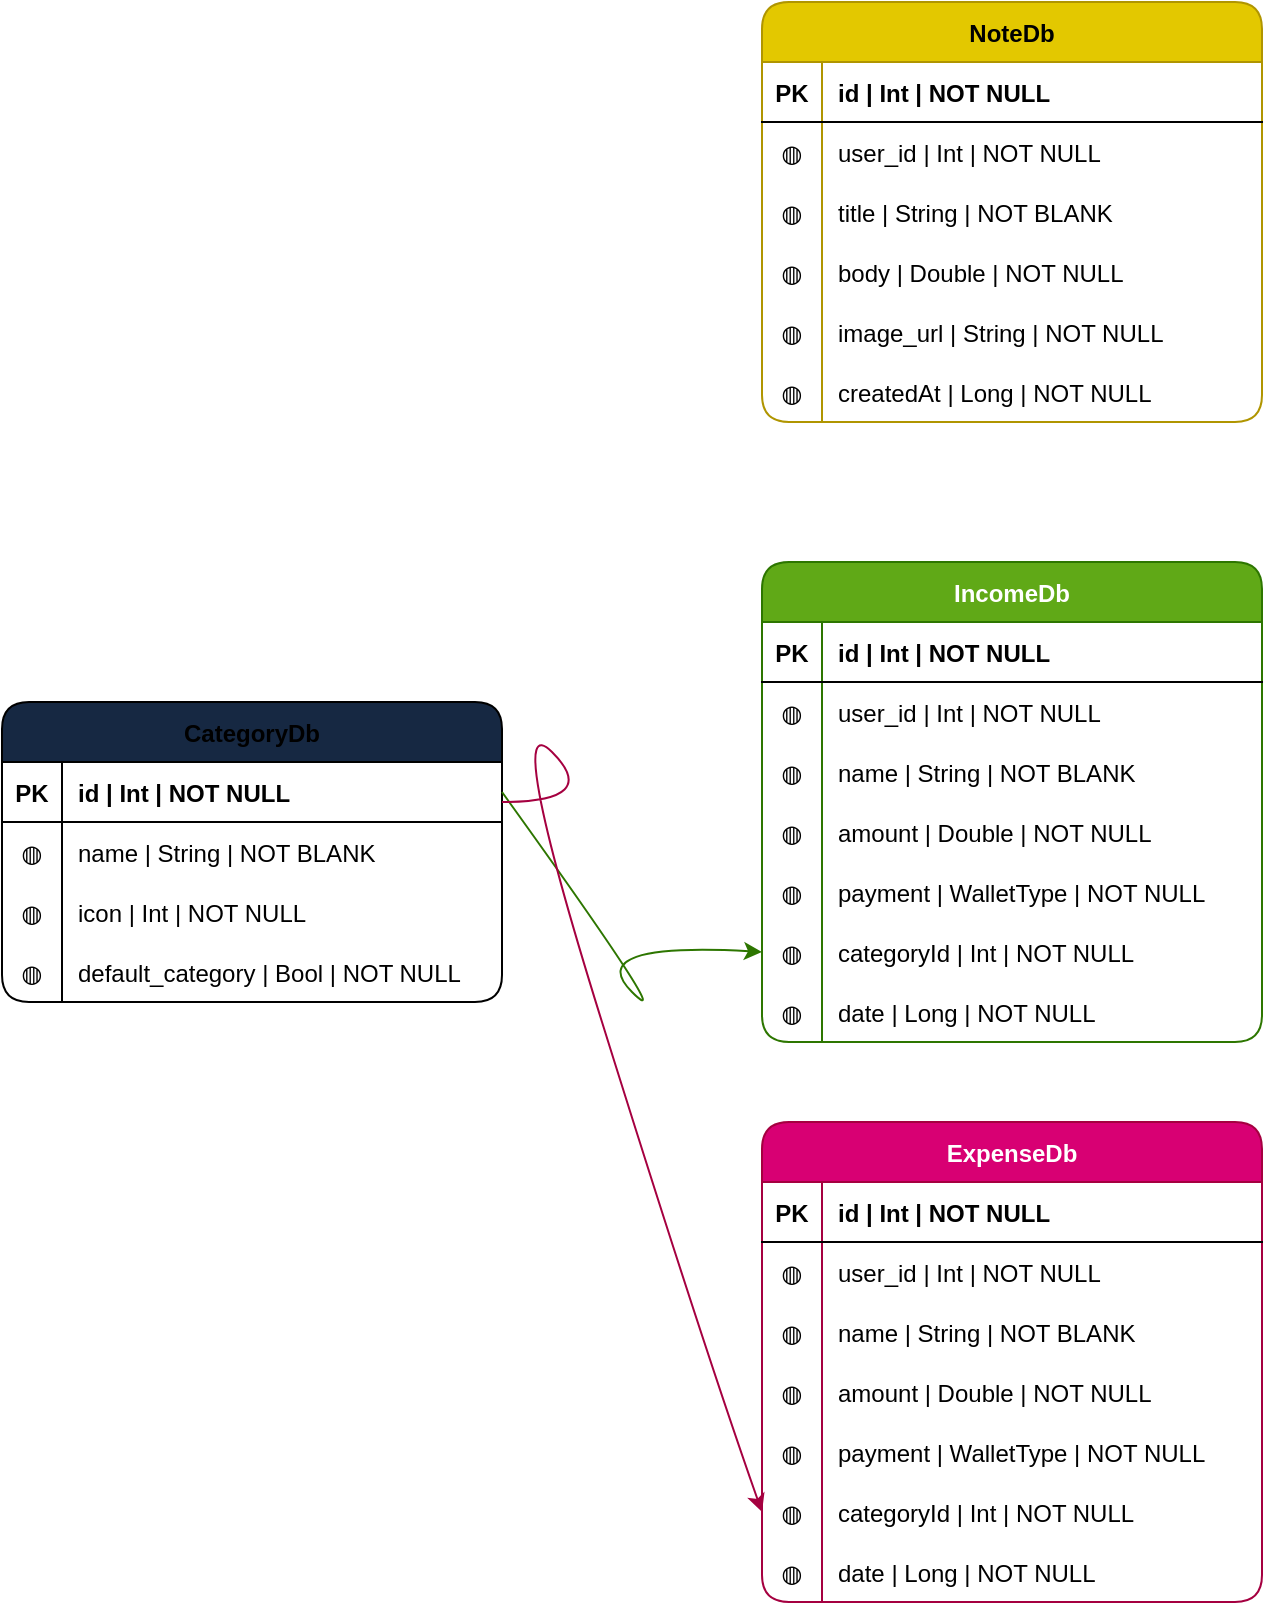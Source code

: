 <mxfile version="21.5.0" type="github">
  <diagram id="R2lEEEUBdFMjLlhIrx00" name="Page-1">
    <mxGraphModel dx="673" dy="1713" grid="1" gridSize="10" guides="1" tooltips="1" connect="1" arrows="1" fold="1" page="1" pageScale="1" pageWidth="850" pageHeight="1100" math="0" shadow="0" extFonts="Permanent Marker^https://fonts.googleapis.com/css?family=Permanent+Marker">
      <root>
        <mxCell id="0" />
        <mxCell id="1" parent="0" />
        <mxCell id="C-vyLk0tnHw3VtMMgP7b-13" value="ExpenseDb" style="shape=table;startSize=30;container=1;collapsible=1;childLayout=tableLayout;fixedRows=1;rowLines=0;fontStyle=1;align=center;resizeLast=1;rounded=1;fillColor=#d80073;fontColor=#ffffff;strokeColor=#A50040;" parent="1" vertex="1">
          <mxGeometry x="390" y="510" width="250" height="240" as="geometry" />
        </mxCell>
        <mxCell id="C-vyLk0tnHw3VtMMgP7b-14" value="" style="shape=partialRectangle;collapsible=0;dropTarget=0;pointerEvents=0;fillColor=none;points=[[0,0.5],[1,0.5]];portConstraint=eastwest;top=0;left=0;right=0;bottom=1;" parent="C-vyLk0tnHw3VtMMgP7b-13" vertex="1">
          <mxGeometry y="30" width="250" height="30" as="geometry" />
        </mxCell>
        <mxCell id="C-vyLk0tnHw3VtMMgP7b-15" value="PK" style="shape=partialRectangle;overflow=hidden;connectable=0;fillColor=none;top=0;left=0;bottom=0;right=0;fontStyle=1;" parent="C-vyLk0tnHw3VtMMgP7b-14" vertex="1">
          <mxGeometry width="30" height="30" as="geometry">
            <mxRectangle width="30" height="30" as="alternateBounds" />
          </mxGeometry>
        </mxCell>
        <mxCell id="C-vyLk0tnHw3VtMMgP7b-16" value="id | Int | NOT NULL" style="shape=partialRectangle;overflow=hidden;connectable=0;fillColor=none;top=0;left=0;bottom=0;right=0;align=left;spacingLeft=6;fontStyle=1;" parent="C-vyLk0tnHw3VtMMgP7b-14" vertex="1">
          <mxGeometry x="30" width="220" height="30" as="geometry">
            <mxRectangle width="220" height="30" as="alternateBounds" />
          </mxGeometry>
        </mxCell>
        <mxCell id="q5ChNw12CWDVSa6m7jJf-29" style="shape=partialRectangle;collapsible=0;dropTarget=0;pointerEvents=0;fillColor=none;points=[[0,0.5],[1,0.5]];portConstraint=eastwest;top=0;left=0;right=0;bottom=0;" parent="C-vyLk0tnHw3VtMMgP7b-13" vertex="1">
          <mxGeometry y="60" width="250" height="30" as="geometry" />
        </mxCell>
        <mxCell id="q5ChNw12CWDVSa6m7jJf-30" value="◍" style="shape=partialRectangle;overflow=hidden;connectable=0;fillColor=none;top=0;left=0;bottom=0;right=0;" parent="q5ChNw12CWDVSa6m7jJf-29" vertex="1">
          <mxGeometry width="30" height="30" as="geometry">
            <mxRectangle width="30" height="30" as="alternateBounds" />
          </mxGeometry>
        </mxCell>
        <mxCell id="q5ChNw12CWDVSa6m7jJf-31" value="user_id | Int | NOT NULL" style="shape=partialRectangle;overflow=hidden;connectable=0;fillColor=none;top=0;left=0;bottom=0;right=0;align=left;spacingLeft=6;" parent="q5ChNw12CWDVSa6m7jJf-29" vertex="1">
          <mxGeometry x="30" width="220" height="30" as="geometry">
            <mxRectangle width="220" height="30" as="alternateBounds" />
          </mxGeometry>
        </mxCell>
        <mxCell id="q5ChNw12CWDVSa6m7jJf-32" style="shape=partialRectangle;collapsible=0;dropTarget=0;pointerEvents=0;fillColor=none;points=[[0,0.5],[1,0.5]];portConstraint=eastwest;top=0;left=0;right=0;bottom=0;" parent="C-vyLk0tnHw3VtMMgP7b-13" vertex="1">
          <mxGeometry y="90" width="250" height="30" as="geometry" />
        </mxCell>
        <mxCell id="q5ChNw12CWDVSa6m7jJf-33" value="◍" style="shape=partialRectangle;overflow=hidden;connectable=0;fillColor=none;top=0;left=0;bottom=0;right=0;" parent="q5ChNw12CWDVSa6m7jJf-32" vertex="1">
          <mxGeometry width="30" height="30" as="geometry">
            <mxRectangle width="30" height="30" as="alternateBounds" />
          </mxGeometry>
        </mxCell>
        <mxCell id="q5ChNw12CWDVSa6m7jJf-34" value="name | String | NOT BLANK" style="shape=partialRectangle;overflow=hidden;connectable=0;fillColor=none;top=0;left=0;bottom=0;right=0;align=left;spacingLeft=6;" parent="q5ChNw12CWDVSa6m7jJf-32" vertex="1">
          <mxGeometry x="30" width="220" height="30" as="geometry">
            <mxRectangle width="220" height="30" as="alternateBounds" />
          </mxGeometry>
        </mxCell>
        <mxCell id="q5ChNw12CWDVSa6m7jJf-35" style="shape=partialRectangle;collapsible=0;dropTarget=0;pointerEvents=0;fillColor=none;points=[[0,0.5],[1,0.5]];portConstraint=eastwest;top=0;left=0;right=0;bottom=0;" parent="C-vyLk0tnHw3VtMMgP7b-13" vertex="1">
          <mxGeometry y="120" width="250" height="30" as="geometry" />
        </mxCell>
        <mxCell id="q5ChNw12CWDVSa6m7jJf-36" value="◍" style="shape=partialRectangle;overflow=hidden;connectable=0;fillColor=none;top=0;left=0;bottom=0;right=0;" parent="q5ChNw12CWDVSa6m7jJf-35" vertex="1">
          <mxGeometry width="30" height="30" as="geometry">
            <mxRectangle width="30" height="30" as="alternateBounds" />
          </mxGeometry>
        </mxCell>
        <mxCell id="q5ChNw12CWDVSa6m7jJf-37" value="amount | Double | NOT NULL" style="shape=partialRectangle;overflow=hidden;connectable=0;fillColor=none;top=0;left=0;bottom=0;right=0;align=left;spacingLeft=6;" parent="q5ChNw12CWDVSa6m7jJf-35" vertex="1">
          <mxGeometry x="30" width="220" height="30" as="geometry">
            <mxRectangle width="220" height="30" as="alternateBounds" />
          </mxGeometry>
        </mxCell>
        <mxCell id="q5ChNw12CWDVSa6m7jJf-38" style="shape=partialRectangle;collapsible=0;dropTarget=0;pointerEvents=0;fillColor=none;points=[[0,0.5],[1,0.5]];portConstraint=eastwest;top=0;left=0;right=0;bottom=0;" parent="C-vyLk0tnHw3VtMMgP7b-13" vertex="1">
          <mxGeometry y="150" width="250" height="30" as="geometry" />
        </mxCell>
        <mxCell id="q5ChNw12CWDVSa6m7jJf-39" value="◍" style="shape=partialRectangle;overflow=hidden;connectable=0;fillColor=none;top=0;left=0;bottom=0;right=0;" parent="q5ChNw12CWDVSa6m7jJf-38" vertex="1">
          <mxGeometry width="30" height="30" as="geometry">
            <mxRectangle width="30" height="30" as="alternateBounds" />
          </mxGeometry>
        </mxCell>
        <mxCell id="q5ChNw12CWDVSa6m7jJf-40" value="payment | WalletType | NOT NULL" style="shape=partialRectangle;overflow=hidden;connectable=0;fillColor=none;top=0;left=0;bottom=0;right=0;align=left;spacingLeft=6;" parent="q5ChNw12CWDVSa6m7jJf-38" vertex="1">
          <mxGeometry x="30" width="220" height="30" as="geometry">
            <mxRectangle width="220" height="30" as="alternateBounds" />
          </mxGeometry>
        </mxCell>
        <mxCell id="q5ChNw12CWDVSa6m7jJf-41" style="shape=partialRectangle;collapsible=0;dropTarget=0;pointerEvents=0;fillColor=none;points=[[0,0.5],[1,0.5]];portConstraint=eastwest;top=0;left=0;right=0;bottom=0;" parent="C-vyLk0tnHw3VtMMgP7b-13" vertex="1">
          <mxGeometry y="180" width="250" height="30" as="geometry" />
        </mxCell>
        <mxCell id="q5ChNw12CWDVSa6m7jJf-42" value="◍" style="shape=partialRectangle;overflow=hidden;connectable=0;fillColor=none;top=0;left=0;bottom=0;right=0;" parent="q5ChNw12CWDVSa6m7jJf-41" vertex="1">
          <mxGeometry width="30" height="30" as="geometry">
            <mxRectangle width="30" height="30" as="alternateBounds" />
          </mxGeometry>
        </mxCell>
        <mxCell id="q5ChNw12CWDVSa6m7jJf-43" value="categoryId | Int | NOT NULL" style="shape=partialRectangle;overflow=hidden;connectable=0;fillColor=none;top=0;left=0;bottom=0;right=0;align=left;spacingLeft=6;" parent="q5ChNw12CWDVSa6m7jJf-41" vertex="1">
          <mxGeometry x="30" width="220" height="30" as="geometry">
            <mxRectangle width="220" height="30" as="alternateBounds" />
          </mxGeometry>
        </mxCell>
        <mxCell id="C-vyLk0tnHw3VtMMgP7b-20" value="" style="shape=partialRectangle;collapsible=0;dropTarget=0;pointerEvents=0;fillColor=none;points=[[0,0.5],[1,0.5]];portConstraint=eastwest;top=0;left=0;right=0;bottom=0;" parent="C-vyLk0tnHw3VtMMgP7b-13" vertex="1">
          <mxGeometry y="210" width="250" height="30" as="geometry" />
        </mxCell>
        <mxCell id="C-vyLk0tnHw3VtMMgP7b-21" value="◍" style="shape=partialRectangle;overflow=hidden;connectable=0;fillColor=none;top=0;left=0;bottom=0;right=0;" parent="C-vyLk0tnHw3VtMMgP7b-20" vertex="1">
          <mxGeometry width="30" height="30" as="geometry">
            <mxRectangle width="30" height="30" as="alternateBounds" />
          </mxGeometry>
        </mxCell>
        <mxCell id="C-vyLk0tnHw3VtMMgP7b-22" value="date | Long | NOT NULL" style="shape=partialRectangle;overflow=hidden;connectable=0;fillColor=none;top=0;left=0;bottom=0;right=0;align=left;spacingLeft=6;" parent="C-vyLk0tnHw3VtMMgP7b-20" vertex="1">
          <mxGeometry x="30" width="220" height="30" as="geometry">
            <mxRectangle width="220" height="30" as="alternateBounds" />
          </mxGeometry>
        </mxCell>
        <mxCell id="C-vyLk0tnHw3VtMMgP7b-23" value="CategoryDb" style="shape=table;startSize=30;container=1;collapsible=1;childLayout=tableLayout;fixedRows=1;rowLines=0;fontStyle=1;align=center;resizeLast=1;strokeColor=default;strokeWidth=1;perimeterSpacing=0;swimlaneLine=1;rounded=1;shadow=0;absoluteArcSize=0;gradientColor=none;fillColor=#162842;fillStyle=solid;" parent="1" vertex="1">
          <mxGeometry x="10" y="300" width="250" height="150" as="geometry" />
        </mxCell>
        <mxCell id="C-vyLk0tnHw3VtMMgP7b-24" value="" style="shape=partialRectangle;collapsible=0;dropTarget=0;pointerEvents=0;fillColor=none;points=[[0,0.5],[1,0.5]];portConstraint=eastwest;top=0;left=0;right=0;bottom=1;" parent="C-vyLk0tnHw3VtMMgP7b-23" vertex="1">
          <mxGeometry y="30" width="250" height="30" as="geometry" />
        </mxCell>
        <mxCell id="C-vyLk0tnHw3VtMMgP7b-25" value="PK" style="shape=partialRectangle;overflow=hidden;connectable=0;fillColor=none;top=0;left=0;bottom=0;right=0;fontStyle=1;" parent="C-vyLk0tnHw3VtMMgP7b-24" vertex="1">
          <mxGeometry width="30" height="30" as="geometry">
            <mxRectangle width="30" height="30" as="alternateBounds" />
          </mxGeometry>
        </mxCell>
        <mxCell id="C-vyLk0tnHw3VtMMgP7b-26" value="id | Int | NOT NULL " style="shape=partialRectangle;overflow=hidden;connectable=0;fillColor=none;top=0;left=0;bottom=0;right=0;align=left;spacingLeft=6;fontStyle=1;" parent="C-vyLk0tnHw3VtMMgP7b-24" vertex="1">
          <mxGeometry x="30" width="220" height="30" as="geometry">
            <mxRectangle width="220" height="30" as="alternateBounds" />
          </mxGeometry>
        </mxCell>
        <mxCell id="q5ChNw12CWDVSa6m7jJf-67" style="shape=partialRectangle;collapsible=0;dropTarget=0;pointerEvents=0;fillColor=none;points=[[0,0.5],[1,0.5]];portConstraint=eastwest;top=0;left=0;right=0;bottom=0;" parent="C-vyLk0tnHw3VtMMgP7b-23" vertex="1">
          <mxGeometry y="60" width="250" height="30" as="geometry" />
        </mxCell>
        <mxCell id="q5ChNw12CWDVSa6m7jJf-68" value="◍" style="shape=partialRectangle;overflow=hidden;connectable=0;fillColor=none;top=0;left=0;bottom=0;right=0;" parent="q5ChNw12CWDVSa6m7jJf-67" vertex="1">
          <mxGeometry width="30" height="30" as="geometry">
            <mxRectangle width="30" height="30" as="alternateBounds" />
          </mxGeometry>
        </mxCell>
        <mxCell id="q5ChNw12CWDVSa6m7jJf-69" value="name | String | NOT BLANK" style="shape=partialRectangle;overflow=hidden;connectable=0;fillColor=none;top=0;left=0;bottom=0;right=0;align=left;spacingLeft=6;" parent="q5ChNw12CWDVSa6m7jJf-67" vertex="1">
          <mxGeometry x="30" width="220" height="30" as="geometry">
            <mxRectangle width="220" height="30" as="alternateBounds" />
          </mxGeometry>
        </mxCell>
        <mxCell id="q5ChNw12CWDVSa6m7jJf-70" style="shape=partialRectangle;collapsible=0;dropTarget=0;pointerEvents=0;fillColor=none;points=[[0,0.5],[1,0.5]];portConstraint=eastwest;top=0;left=0;right=0;bottom=0;" parent="C-vyLk0tnHw3VtMMgP7b-23" vertex="1">
          <mxGeometry y="90" width="250" height="30" as="geometry" />
        </mxCell>
        <mxCell id="q5ChNw12CWDVSa6m7jJf-71" value="◍" style="shape=partialRectangle;overflow=hidden;connectable=0;fillColor=none;top=0;left=0;bottom=0;right=0;" parent="q5ChNw12CWDVSa6m7jJf-70" vertex="1">
          <mxGeometry width="30" height="30" as="geometry">
            <mxRectangle width="30" height="30" as="alternateBounds" />
          </mxGeometry>
        </mxCell>
        <mxCell id="q5ChNw12CWDVSa6m7jJf-72" value="icon | Int | NOT NULL" style="shape=partialRectangle;overflow=hidden;connectable=0;fillColor=none;top=0;left=0;bottom=0;right=0;align=left;spacingLeft=6;" parent="q5ChNw12CWDVSa6m7jJf-70" vertex="1">
          <mxGeometry x="30" width="220" height="30" as="geometry">
            <mxRectangle width="220" height="30" as="alternateBounds" />
          </mxGeometry>
        </mxCell>
        <mxCell id="C-vyLk0tnHw3VtMMgP7b-27" value="" style="shape=partialRectangle;collapsible=0;dropTarget=0;pointerEvents=0;fillColor=none;points=[[0,0.5],[1,0.5]];portConstraint=eastwest;top=0;left=0;right=0;bottom=0;" parent="C-vyLk0tnHw3VtMMgP7b-23" vertex="1">
          <mxGeometry y="120" width="250" height="30" as="geometry" />
        </mxCell>
        <mxCell id="C-vyLk0tnHw3VtMMgP7b-28" value="◍" style="shape=partialRectangle;overflow=hidden;connectable=0;fillColor=none;top=0;left=0;bottom=0;right=0;" parent="C-vyLk0tnHw3VtMMgP7b-27" vertex="1">
          <mxGeometry width="30" height="30" as="geometry">
            <mxRectangle width="30" height="30" as="alternateBounds" />
          </mxGeometry>
        </mxCell>
        <mxCell id="C-vyLk0tnHw3VtMMgP7b-29" value="default_category | Bool | NOT NULL" style="shape=partialRectangle;overflow=hidden;connectable=0;fillColor=none;top=0;left=0;bottom=0;right=0;align=left;spacingLeft=6;" parent="C-vyLk0tnHw3VtMMgP7b-27" vertex="1">
          <mxGeometry x="30" width="220" height="30" as="geometry">
            <mxRectangle width="220" height="30" as="alternateBounds" />
          </mxGeometry>
        </mxCell>
        <mxCell id="q5ChNw12CWDVSa6m7jJf-44" value="IncomeDb" style="shape=table;startSize=30;container=1;collapsible=1;childLayout=tableLayout;fixedRows=1;rowLines=0;fontStyle=1;align=center;resizeLast=1;rounded=1;fillColor=#60a917;fontColor=#ffffff;strokeColor=#2D7600;" parent="1" vertex="1">
          <mxGeometry x="390" y="230" width="250" height="240" as="geometry" />
        </mxCell>
        <mxCell id="q5ChNw12CWDVSa6m7jJf-45" value="" style="shape=partialRectangle;collapsible=0;dropTarget=0;pointerEvents=0;fillColor=none;points=[[0,0.5],[1,0.5]];portConstraint=eastwest;top=0;left=0;right=0;bottom=1;" parent="q5ChNw12CWDVSa6m7jJf-44" vertex="1">
          <mxGeometry y="30" width="250" height="30" as="geometry" />
        </mxCell>
        <mxCell id="q5ChNw12CWDVSa6m7jJf-46" value="PK" style="shape=partialRectangle;overflow=hidden;connectable=0;fillColor=none;top=0;left=0;bottom=0;right=0;fontStyle=1;" parent="q5ChNw12CWDVSa6m7jJf-45" vertex="1">
          <mxGeometry width="30" height="30" as="geometry">
            <mxRectangle width="30" height="30" as="alternateBounds" />
          </mxGeometry>
        </mxCell>
        <mxCell id="q5ChNw12CWDVSa6m7jJf-47" value="id | Int | NOT NULL" style="shape=partialRectangle;overflow=hidden;connectable=0;fillColor=none;top=0;left=0;bottom=0;right=0;align=left;spacingLeft=6;fontStyle=1;" parent="q5ChNw12CWDVSa6m7jJf-45" vertex="1">
          <mxGeometry x="30" width="220" height="30" as="geometry">
            <mxRectangle width="220" height="30" as="alternateBounds" />
          </mxGeometry>
        </mxCell>
        <mxCell id="q5ChNw12CWDVSa6m7jJf-48" style="shape=partialRectangle;collapsible=0;dropTarget=0;pointerEvents=0;fillColor=none;points=[[0,0.5],[1,0.5]];portConstraint=eastwest;top=0;left=0;right=0;bottom=0;" parent="q5ChNw12CWDVSa6m7jJf-44" vertex="1">
          <mxGeometry y="60" width="250" height="30" as="geometry" />
        </mxCell>
        <mxCell id="q5ChNw12CWDVSa6m7jJf-49" value="◍" style="shape=partialRectangle;overflow=hidden;connectable=0;fillColor=none;top=0;left=0;bottom=0;right=0;" parent="q5ChNw12CWDVSa6m7jJf-48" vertex="1">
          <mxGeometry width="30" height="30" as="geometry">
            <mxRectangle width="30" height="30" as="alternateBounds" />
          </mxGeometry>
        </mxCell>
        <mxCell id="q5ChNw12CWDVSa6m7jJf-50" value="user_id | Int | NOT NULL" style="shape=partialRectangle;overflow=hidden;connectable=0;fillColor=none;top=0;left=0;bottom=0;right=0;align=left;spacingLeft=6;" parent="q5ChNw12CWDVSa6m7jJf-48" vertex="1">
          <mxGeometry x="30" width="220" height="30" as="geometry">
            <mxRectangle width="220" height="30" as="alternateBounds" />
          </mxGeometry>
        </mxCell>
        <mxCell id="q5ChNw12CWDVSa6m7jJf-51" style="shape=partialRectangle;collapsible=0;dropTarget=0;pointerEvents=0;fillColor=none;points=[[0,0.5],[1,0.5]];portConstraint=eastwest;top=0;left=0;right=0;bottom=0;" parent="q5ChNw12CWDVSa6m7jJf-44" vertex="1">
          <mxGeometry y="90" width="250" height="30" as="geometry" />
        </mxCell>
        <mxCell id="q5ChNw12CWDVSa6m7jJf-52" value="◍" style="shape=partialRectangle;overflow=hidden;connectable=0;fillColor=none;top=0;left=0;bottom=0;right=0;" parent="q5ChNw12CWDVSa6m7jJf-51" vertex="1">
          <mxGeometry width="30" height="30" as="geometry">
            <mxRectangle width="30" height="30" as="alternateBounds" />
          </mxGeometry>
        </mxCell>
        <mxCell id="q5ChNw12CWDVSa6m7jJf-53" value="name | String | NOT BLANK" style="shape=partialRectangle;overflow=hidden;connectable=0;fillColor=none;top=0;left=0;bottom=0;right=0;align=left;spacingLeft=6;" parent="q5ChNw12CWDVSa6m7jJf-51" vertex="1">
          <mxGeometry x="30" width="220" height="30" as="geometry">
            <mxRectangle width="220" height="30" as="alternateBounds" />
          </mxGeometry>
        </mxCell>
        <mxCell id="q5ChNw12CWDVSa6m7jJf-54" style="shape=partialRectangle;collapsible=0;dropTarget=0;pointerEvents=0;fillColor=none;points=[[0,0.5],[1,0.5]];portConstraint=eastwest;top=0;left=0;right=0;bottom=0;" parent="q5ChNw12CWDVSa6m7jJf-44" vertex="1">
          <mxGeometry y="120" width="250" height="30" as="geometry" />
        </mxCell>
        <mxCell id="q5ChNw12CWDVSa6m7jJf-55" value="◍" style="shape=partialRectangle;overflow=hidden;connectable=0;fillColor=none;top=0;left=0;bottom=0;right=0;" parent="q5ChNw12CWDVSa6m7jJf-54" vertex="1">
          <mxGeometry width="30" height="30" as="geometry">
            <mxRectangle width="30" height="30" as="alternateBounds" />
          </mxGeometry>
        </mxCell>
        <mxCell id="q5ChNw12CWDVSa6m7jJf-56" value="amount | Double | NOT NULL" style="shape=partialRectangle;overflow=hidden;connectable=0;fillColor=none;top=0;left=0;bottom=0;right=0;align=left;spacingLeft=6;" parent="q5ChNw12CWDVSa6m7jJf-54" vertex="1">
          <mxGeometry x="30" width="220" height="30" as="geometry">
            <mxRectangle width="220" height="30" as="alternateBounds" />
          </mxGeometry>
        </mxCell>
        <mxCell id="q5ChNw12CWDVSa6m7jJf-57" style="shape=partialRectangle;collapsible=0;dropTarget=0;pointerEvents=0;fillColor=none;points=[[0,0.5],[1,0.5]];portConstraint=eastwest;top=0;left=0;right=0;bottom=0;" parent="q5ChNw12CWDVSa6m7jJf-44" vertex="1">
          <mxGeometry y="150" width="250" height="30" as="geometry" />
        </mxCell>
        <mxCell id="q5ChNw12CWDVSa6m7jJf-58" value="◍" style="shape=partialRectangle;overflow=hidden;connectable=0;fillColor=none;top=0;left=0;bottom=0;right=0;" parent="q5ChNw12CWDVSa6m7jJf-57" vertex="1">
          <mxGeometry width="30" height="30" as="geometry">
            <mxRectangle width="30" height="30" as="alternateBounds" />
          </mxGeometry>
        </mxCell>
        <mxCell id="q5ChNw12CWDVSa6m7jJf-59" value="payment | WalletType | NOT NULL" style="shape=partialRectangle;overflow=hidden;connectable=0;fillColor=none;top=0;left=0;bottom=0;right=0;align=left;spacingLeft=6;" parent="q5ChNw12CWDVSa6m7jJf-57" vertex="1">
          <mxGeometry x="30" width="220" height="30" as="geometry">
            <mxRectangle width="220" height="30" as="alternateBounds" />
          </mxGeometry>
        </mxCell>
        <mxCell id="q5ChNw12CWDVSa6m7jJf-60" style="shape=partialRectangle;collapsible=0;dropTarget=0;pointerEvents=0;fillColor=none;points=[[0,0.5],[1,0.5]];portConstraint=eastwest;top=0;left=0;right=0;bottom=0;" parent="q5ChNw12CWDVSa6m7jJf-44" vertex="1">
          <mxGeometry y="180" width="250" height="30" as="geometry" />
        </mxCell>
        <mxCell id="q5ChNw12CWDVSa6m7jJf-61" value="◍" style="shape=partialRectangle;overflow=hidden;connectable=0;fillColor=none;top=0;left=0;bottom=0;right=0;" parent="q5ChNw12CWDVSa6m7jJf-60" vertex="1">
          <mxGeometry width="30" height="30" as="geometry">
            <mxRectangle width="30" height="30" as="alternateBounds" />
          </mxGeometry>
        </mxCell>
        <mxCell id="q5ChNw12CWDVSa6m7jJf-62" value="categoryId | Int | NOT NULL" style="shape=partialRectangle;overflow=hidden;connectable=0;fillColor=none;top=0;left=0;bottom=0;right=0;align=left;spacingLeft=6;" parent="q5ChNw12CWDVSa6m7jJf-60" vertex="1">
          <mxGeometry x="30" width="220" height="30" as="geometry">
            <mxRectangle width="220" height="30" as="alternateBounds" />
          </mxGeometry>
        </mxCell>
        <mxCell id="q5ChNw12CWDVSa6m7jJf-63" value="" style="shape=partialRectangle;collapsible=0;dropTarget=0;pointerEvents=0;fillColor=none;points=[[0,0.5],[1,0.5]];portConstraint=eastwest;top=0;left=0;right=0;bottom=0;" parent="q5ChNw12CWDVSa6m7jJf-44" vertex="1">
          <mxGeometry y="210" width="250" height="30" as="geometry" />
        </mxCell>
        <mxCell id="q5ChNw12CWDVSa6m7jJf-64" value="◍" style="shape=partialRectangle;overflow=hidden;connectable=0;fillColor=none;top=0;left=0;bottom=0;right=0;" parent="q5ChNw12CWDVSa6m7jJf-63" vertex="1">
          <mxGeometry width="30" height="30" as="geometry">
            <mxRectangle width="30" height="30" as="alternateBounds" />
          </mxGeometry>
        </mxCell>
        <mxCell id="q5ChNw12CWDVSa6m7jJf-65" value="date | Long | NOT NULL" style="shape=partialRectangle;overflow=hidden;connectable=0;fillColor=none;top=0;left=0;bottom=0;right=0;align=left;spacingLeft=6;" parent="q5ChNw12CWDVSa6m7jJf-63" vertex="1">
          <mxGeometry x="30" width="220" height="30" as="geometry">
            <mxRectangle width="220" height="30" as="alternateBounds" />
          </mxGeometry>
        </mxCell>
        <mxCell id="q5ChNw12CWDVSa6m7jJf-74" value="" style="curved=1;endArrow=classic;html=1;rounded=0;entryX=0;entryY=0.5;entryDx=0;entryDy=0;exitX=1;exitY=0.5;exitDx=0;exitDy=0;fillColor=#60a917;strokeColor=#2D7600;" parent="1" source="C-vyLk0tnHw3VtMMgP7b-24" target="q5ChNw12CWDVSa6m7jJf-60" edge="1">
          <mxGeometry width="50" height="50" relative="1" as="geometry">
            <mxPoint x="300" y="470" as="sourcePoint" />
            <mxPoint x="450" y="355" as="targetPoint" />
            <Array as="points">
              <mxPoint x="350" y="470" />
              <mxPoint x="300" y="420" />
            </Array>
          </mxGeometry>
        </mxCell>
        <mxCell id="q5ChNw12CWDVSa6m7jJf-75" value="" style="curved=1;endArrow=classic;html=1;rounded=0;entryX=0;entryY=0.5;entryDx=0;entryDy=0;fillColor=#d80073;strokeColor=#A50040;" parent="1" target="q5ChNw12CWDVSa6m7jJf-41" edge="1">
          <mxGeometry width="50" height="50" relative="1" as="geometry">
            <mxPoint x="260" y="350" as="sourcePoint" />
            <mxPoint x="310" y="300" as="targetPoint" />
            <Array as="points">
              <mxPoint x="310" y="350" />
              <mxPoint x="260" y="300" />
              <mxPoint x="360" y="620" />
            </Array>
          </mxGeometry>
        </mxCell>
        <mxCell id="ccvbeLSzFzBEmE0dAuoV-1" value="NoteDb" style="shape=table;startSize=30;container=1;collapsible=1;childLayout=tableLayout;fixedRows=1;rowLines=0;fontStyle=1;align=center;resizeLast=1;rounded=1;fillColor=#e3c800;fontColor=#000000;strokeColor=#B09500;" vertex="1" parent="1">
          <mxGeometry x="390" y="-50" width="250" height="210" as="geometry" />
        </mxCell>
        <mxCell id="ccvbeLSzFzBEmE0dAuoV-2" value="" style="shape=partialRectangle;collapsible=0;dropTarget=0;pointerEvents=0;fillColor=none;points=[[0,0.5],[1,0.5]];portConstraint=eastwest;top=0;left=0;right=0;bottom=1;" vertex="1" parent="ccvbeLSzFzBEmE0dAuoV-1">
          <mxGeometry y="30" width="250" height="30" as="geometry" />
        </mxCell>
        <mxCell id="ccvbeLSzFzBEmE0dAuoV-3" value="PK" style="shape=partialRectangle;overflow=hidden;connectable=0;fillColor=none;top=0;left=0;bottom=0;right=0;fontStyle=1;" vertex="1" parent="ccvbeLSzFzBEmE0dAuoV-2">
          <mxGeometry width="30" height="30" as="geometry">
            <mxRectangle width="30" height="30" as="alternateBounds" />
          </mxGeometry>
        </mxCell>
        <mxCell id="ccvbeLSzFzBEmE0dAuoV-4" value="id | Int | NOT NULL" style="shape=partialRectangle;overflow=hidden;connectable=0;fillColor=none;top=0;left=0;bottom=0;right=0;align=left;spacingLeft=6;fontStyle=1;" vertex="1" parent="ccvbeLSzFzBEmE0dAuoV-2">
          <mxGeometry x="30" width="220" height="30" as="geometry">
            <mxRectangle width="220" height="30" as="alternateBounds" />
          </mxGeometry>
        </mxCell>
        <mxCell id="ccvbeLSzFzBEmE0dAuoV-5" style="shape=partialRectangle;collapsible=0;dropTarget=0;pointerEvents=0;fillColor=none;points=[[0,0.5],[1,0.5]];portConstraint=eastwest;top=0;left=0;right=0;bottom=0;" vertex="1" parent="ccvbeLSzFzBEmE0dAuoV-1">
          <mxGeometry y="60" width="250" height="30" as="geometry" />
        </mxCell>
        <mxCell id="ccvbeLSzFzBEmE0dAuoV-6" value="◍" style="shape=partialRectangle;overflow=hidden;connectable=0;fillColor=none;top=0;left=0;bottom=0;right=0;" vertex="1" parent="ccvbeLSzFzBEmE0dAuoV-5">
          <mxGeometry width="30" height="30" as="geometry">
            <mxRectangle width="30" height="30" as="alternateBounds" />
          </mxGeometry>
        </mxCell>
        <mxCell id="ccvbeLSzFzBEmE0dAuoV-7" value="user_id | Int | NOT NULL" style="shape=partialRectangle;overflow=hidden;connectable=0;fillColor=none;top=0;left=0;bottom=0;right=0;align=left;spacingLeft=6;" vertex="1" parent="ccvbeLSzFzBEmE0dAuoV-5">
          <mxGeometry x="30" width="220" height="30" as="geometry">
            <mxRectangle width="220" height="30" as="alternateBounds" />
          </mxGeometry>
        </mxCell>
        <mxCell id="ccvbeLSzFzBEmE0dAuoV-8" style="shape=partialRectangle;collapsible=0;dropTarget=0;pointerEvents=0;fillColor=none;points=[[0,0.5],[1,0.5]];portConstraint=eastwest;top=0;left=0;right=0;bottom=0;" vertex="1" parent="ccvbeLSzFzBEmE0dAuoV-1">
          <mxGeometry y="90" width="250" height="30" as="geometry" />
        </mxCell>
        <mxCell id="ccvbeLSzFzBEmE0dAuoV-9" value="◍" style="shape=partialRectangle;overflow=hidden;connectable=0;fillColor=none;top=0;left=0;bottom=0;right=0;" vertex="1" parent="ccvbeLSzFzBEmE0dAuoV-8">
          <mxGeometry width="30" height="30" as="geometry">
            <mxRectangle width="30" height="30" as="alternateBounds" />
          </mxGeometry>
        </mxCell>
        <mxCell id="ccvbeLSzFzBEmE0dAuoV-10" value="title | String | NOT BLANK" style="shape=partialRectangle;overflow=hidden;connectable=0;fillColor=none;top=0;left=0;bottom=0;right=0;align=left;spacingLeft=6;" vertex="1" parent="ccvbeLSzFzBEmE0dAuoV-8">
          <mxGeometry x="30" width="220" height="30" as="geometry">
            <mxRectangle width="220" height="30" as="alternateBounds" />
          </mxGeometry>
        </mxCell>
        <mxCell id="ccvbeLSzFzBEmE0dAuoV-11" style="shape=partialRectangle;collapsible=0;dropTarget=0;pointerEvents=0;fillColor=none;points=[[0,0.5],[1,0.5]];portConstraint=eastwest;top=0;left=0;right=0;bottom=0;" vertex="1" parent="ccvbeLSzFzBEmE0dAuoV-1">
          <mxGeometry y="120" width="250" height="30" as="geometry" />
        </mxCell>
        <mxCell id="ccvbeLSzFzBEmE0dAuoV-12" value="◍" style="shape=partialRectangle;overflow=hidden;connectable=0;fillColor=none;top=0;left=0;bottom=0;right=0;" vertex="1" parent="ccvbeLSzFzBEmE0dAuoV-11">
          <mxGeometry width="30" height="30" as="geometry">
            <mxRectangle width="30" height="30" as="alternateBounds" />
          </mxGeometry>
        </mxCell>
        <mxCell id="ccvbeLSzFzBEmE0dAuoV-13" value="body | Double | NOT NULL" style="shape=partialRectangle;overflow=hidden;connectable=0;fillColor=none;top=0;left=0;bottom=0;right=0;align=left;spacingLeft=6;" vertex="1" parent="ccvbeLSzFzBEmE0dAuoV-11">
          <mxGeometry x="30" width="220" height="30" as="geometry">
            <mxRectangle width="220" height="30" as="alternateBounds" />
          </mxGeometry>
        </mxCell>
        <mxCell id="ccvbeLSzFzBEmE0dAuoV-14" style="shape=partialRectangle;collapsible=0;dropTarget=0;pointerEvents=0;fillColor=none;points=[[0,0.5],[1,0.5]];portConstraint=eastwest;top=0;left=0;right=0;bottom=0;" vertex="1" parent="ccvbeLSzFzBEmE0dAuoV-1">
          <mxGeometry y="150" width="250" height="30" as="geometry" />
        </mxCell>
        <mxCell id="ccvbeLSzFzBEmE0dAuoV-15" value="◍" style="shape=partialRectangle;overflow=hidden;connectable=0;fillColor=none;top=0;left=0;bottom=0;right=0;" vertex="1" parent="ccvbeLSzFzBEmE0dAuoV-14">
          <mxGeometry width="30" height="30" as="geometry">
            <mxRectangle width="30" height="30" as="alternateBounds" />
          </mxGeometry>
        </mxCell>
        <mxCell id="ccvbeLSzFzBEmE0dAuoV-16" value="image_url | String | NOT NULL" style="shape=partialRectangle;overflow=hidden;connectable=0;fillColor=none;top=0;left=0;bottom=0;right=0;align=left;spacingLeft=6;" vertex="1" parent="ccvbeLSzFzBEmE0dAuoV-14">
          <mxGeometry x="30" width="220" height="30" as="geometry">
            <mxRectangle width="220" height="30" as="alternateBounds" />
          </mxGeometry>
        </mxCell>
        <mxCell id="ccvbeLSzFzBEmE0dAuoV-20" value="" style="shape=partialRectangle;collapsible=0;dropTarget=0;pointerEvents=0;fillColor=none;points=[[0,0.5],[1,0.5]];portConstraint=eastwest;top=0;left=0;right=0;bottom=0;" vertex="1" parent="ccvbeLSzFzBEmE0dAuoV-1">
          <mxGeometry y="180" width="250" height="30" as="geometry" />
        </mxCell>
        <mxCell id="ccvbeLSzFzBEmE0dAuoV-21" value="◍" style="shape=partialRectangle;overflow=hidden;connectable=0;fillColor=none;top=0;left=0;bottom=0;right=0;" vertex="1" parent="ccvbeLSzFzBEmE0dAuoV-20">
          <mxGeometry width="30" height="30" as="geometry">
            <mxRectangle width="30" height="30" as="alternateBounds" />
          </mxGeometry>
        </mxCell>
        <mxCell id="ccvbeLSzFzBEmE0dAuoV-22" value="createdAt | Long | NOT NULL" style="shape=partialRectangle;overflow=hidden;connectable=0;fillColor=none;top=0;left=0;bottom=0;right=0;align=left;spacingLeft=6;" vertex="1" parent="ccvbeLSzFzBEmE0dAuoV-20">
          <mxGeometry x="30" width="220" height="30" as="geometry">
            <mxRectangle width="220" height="30" as="alternateBounds" />
          </mxGeometry>
        </mxCell>
      </root>
    </mxGraphModel>
  </diagram>
</mxfile>
